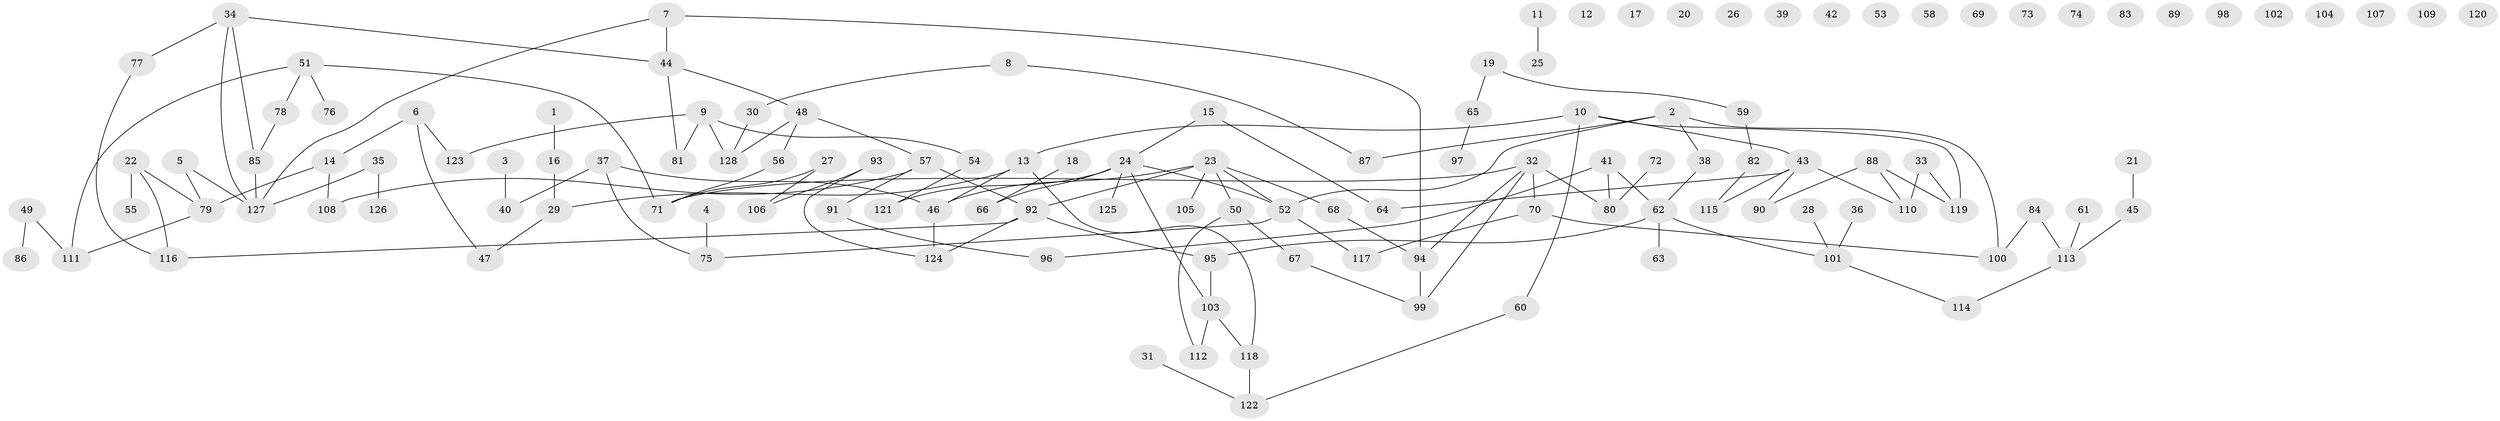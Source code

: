 // coarse degree distribution, {1: 0.18181818181818182, 4: 0.11363636363636363, 3: 0.1590909090909091, 6: 0.06818181818181818, 2: 0.18181818181818182, 0: 0.22727272727272727, 5: 0.056818181818181816, 7: 0.011363636363636364}
// Generated by graph-tools (version 1.1) at 2025/23/03/03/25 07:23:24]
// undirected, 128 vertices, 140 edges
graph export_dot {
graph [start="1"]
  node [color=gray90,style=filled];
  1;
  2;
  3;
  4;
  5;
  6;
  7;
  8;
  9;
  10;
  11;
  12;
  13;
  14;
  15;
  16;
  17;
  18;
  19;
  20;
  21;
  22;
  23;
  24;
  25;
  26;
  27;
  28;
  29;
  30;
  31;
  32;
  33;
  34;
  35;
  36;
  37;
  38;
  39;
  40;
  41;
  42;
  43;
  44;
  45;
  46;
  47;
  48;
  49;
  50;
  51;
  52;
  53;
  54;
  55;
  56;
  57;
  58;
  59;
  60;
  61;
  62;
  63;
  64;
  65;
  66;
  67;
  68;
  69;
  70;
  71;
  72;
  73;
  74;
  75;
  76;
  77;
  78;
  79;
  80;
  81;
  82;
  83;
  84;
  85;
  86;
  87;
  88;
  89;
  90;
  91;
  92;
  93;
  94;
  95;
  96;
  97;
  98;
  99;
  100;
  101;
  102;
  103;
  104;
  105;
  106;
  107;
  108;
  109;
  110;
  111;
  112;
  113;
  114;
  115;
  116;
  117;
  118;
  119;
  120;
  121;
  122;
  123;
  124;
  125;
  126;
  127;
  128;
  1 -- 16;
  2 -- 38;
  2 -- 52;
  2 -- 87;
  2 -- 100;
  3 -- 40;
  4 -- 75;
  5 -- 79;
  5 -- 127;
  6 -- 14;
  6 -- 47;
  6 -- 123;
  7 -- 44;
  7 -- 94;
  7 -- 127;
  8 -- 30;
  8 -- 87;
  9 -- 54;
  9 -- 81;
  9 -- 123;
  9 -- 128;
  10 -- 13;
  10 -- 43;
  10 -- 60;
  10 -- 119;
  11 -- 25;
  13 -- 29;
  13 -- 46;
  13 -- 118;
  14 -- 79;
  14 -- 108;
  15 -- 24;
  15 -- 64;
  16 -- 29;
  18 -- 66;
  19 -- 59;
  19 -- 65;
  21 -- 45;
  22 -- 55;
  22 -- 79;
  22 -- 116;
  23 -- 46;
  23 -- 50;
  23 -- 52;
  23 -- 68;
  23 -- 92;
  23 -- 105;
  24 -- 52;
  24 -- 66;
  24 -- 103;
  24 -- 121;
  24 -- 125;
  27 -- 71;
  27 -- 106;
  28 -- 101;
  29 -- 47;
  30 -- 128;
  31 -- 122;
  32 -- 70;
  32 -- 71;
  32 -- 80;
  32 -- 94;
  32 -- 99;
  33 -- 110;
  33 -- 119;
  34 -- 44;
  34 -- 77;
  34 -- 85;
  34 -- 127;
  35 -- 126;
  35 -- 127;
  36 -- 101;
  37 -- 40;
  37 -- 46;
  37 -- 75;
  38 -- 62;
  41 -- 62;
  41 -- 80;
  41 -- 96;
  43 -- 64;
  43 -- 90;
  43 -- 110;
  43 -- 115;
  44 -- 48;
  44 -- 81;
  45 -- 113;
  46 -- 124;
  48 -- 56;
  48 -- 57;
  48 -- 128;
  49 -- 86;
  49 -- 111;
  50 -- 67;
  50 -- 112;
  51 -- 71;
  51 -- 76;
  51 -- 78;
  51 -- 111;
  52 -- 75;
  52 -- 117;
  54 -- 121;
  56 -- 71;
  57 -- 91;
  57 -- 92;
  57 -- 108;
  59 -- 82;
  60 -- 122;
  61 -- 113;
  62 -- 63;
  62 -- 95;
  62 -- 101;
  65 -- 97;
  67 -- 99;
  68 -- 94;
  70 -- 100;
  70 -- 117;
  72 -- 80;
  77 -- 116;
  78 -- 85;
  79 -- 111;
  82 -- 115;
  84 -- 100;
  84 -- 113;
  85 -- 127;
  88 -- 90;
  88 -- 110;
  88 -- 119;
  91 -- 96;
  92 -- 95;
  92 -- 116;
  92 -- 124;
  93 -- 106;
  93 -- 124;
  94 -- 99;
  95 -- 103;
  101 -- 114;
  103 -- 112;
  103 -- 118;
  113 -- 114;
  118 -- 122;
}
